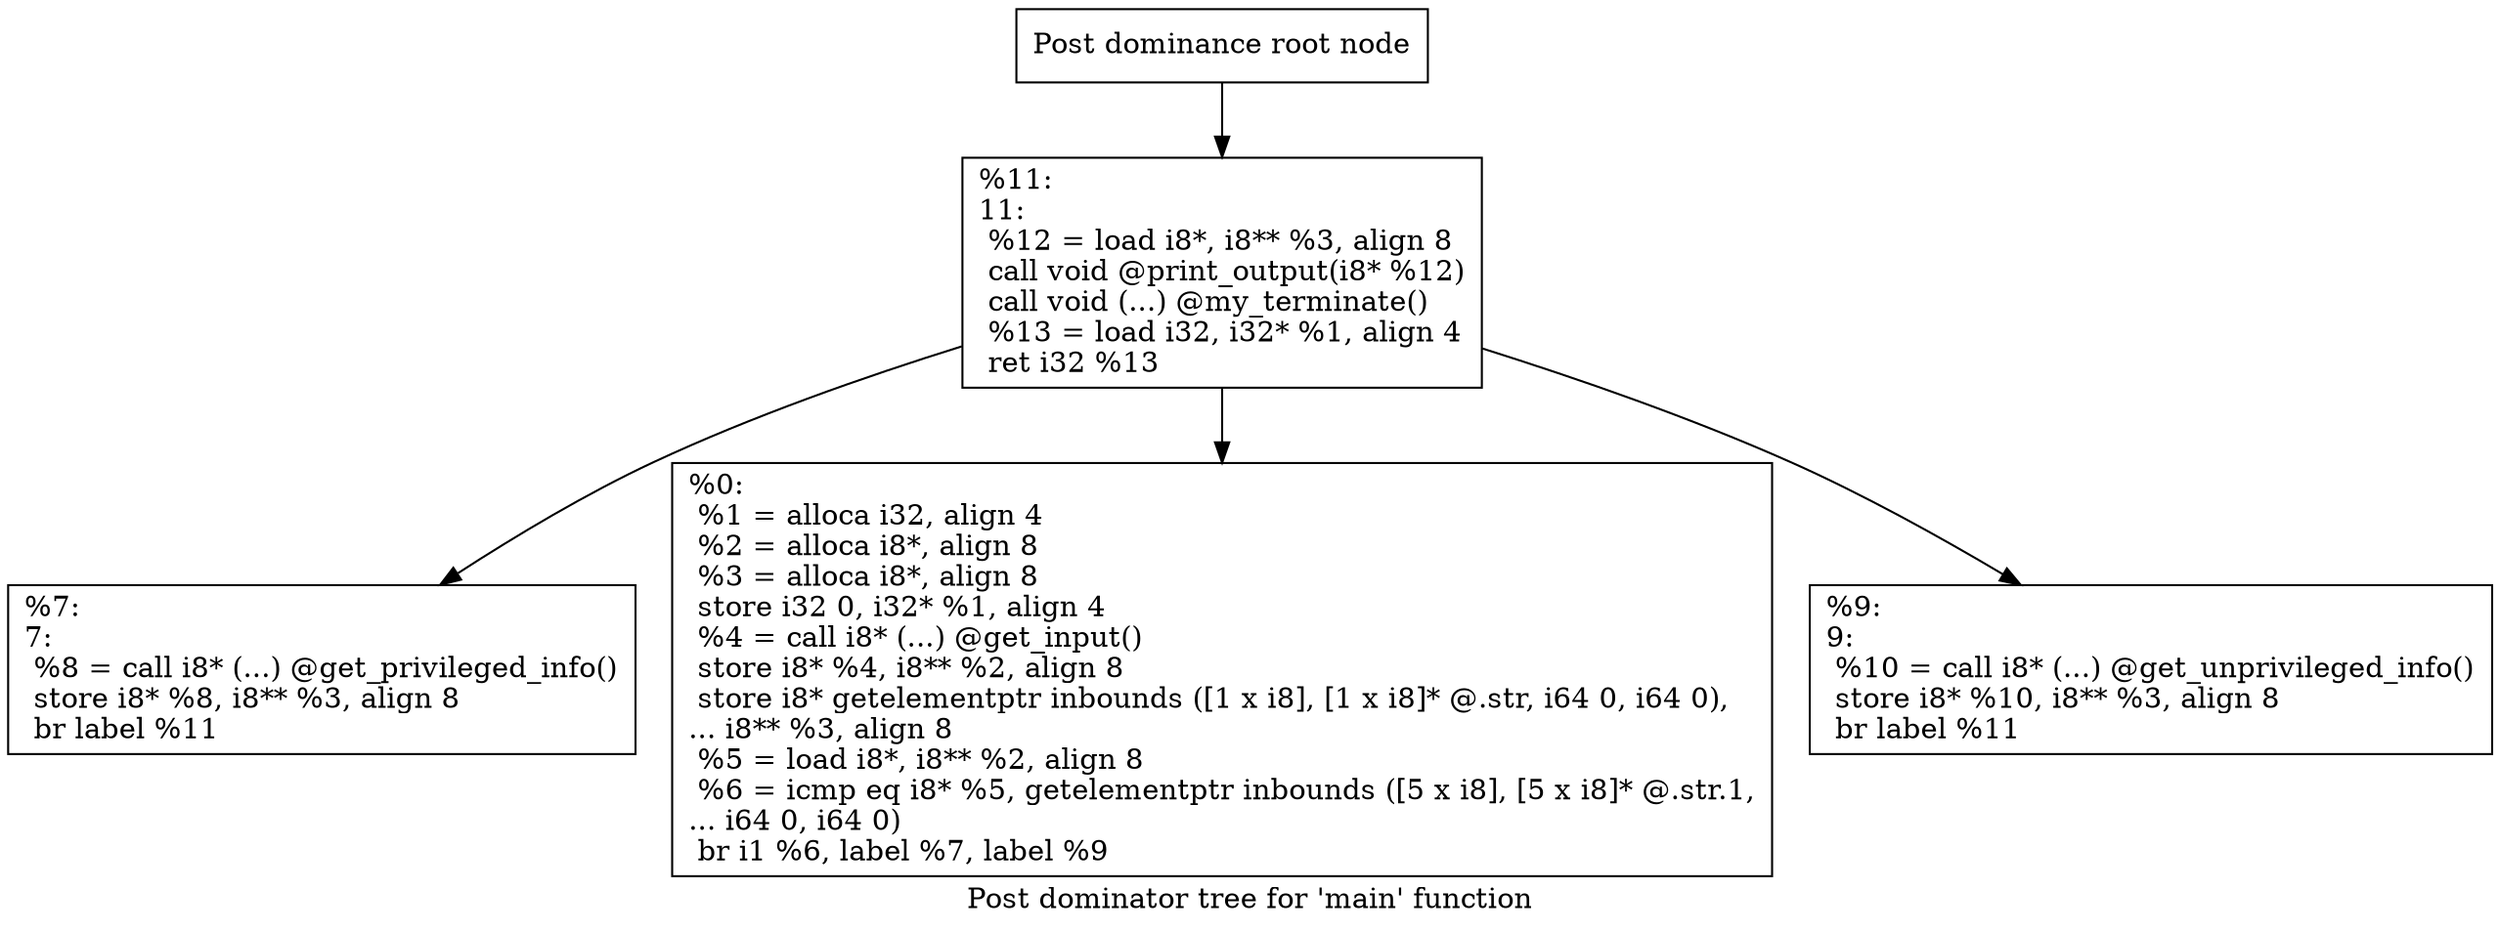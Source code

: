 digraph "Post dominator tree for 'main' function" {
	label="Post dominator tree for 'main' function";

	Node0x222a4d0 [shape=record,label="{Post dominance root node}"];
	Node0x222a4d0 -> Node0x222a920;
	Node0x222a920 [shape=record,label="{%11:\l11:                                               \l  %12 = load i8*, i8** %3, align 8\l  call void @print_output(i8* %12)\l  call void (...) @my_terminate()\l  %13 = load i32, i32* %1, align 4\l  ret i32 %13\l}"];
	Node0x222a920 -> Node0x222a960;
	Node0x222a920 -> Node0x222a9a0;
	Node0x222a920 -> Node0x222a9e0;
	Node0x222a960 [shape=record,label="{%7:\l7:                                                \l  %8 = call i8* (...) @get_privileged_info()\l  store i8* %8, i8** %3, align 8\l  br label %11\l}"];
	Node0x222a9a0 [shape=record,label="{%0:\l  %1 = alloca i32, align 4\l  %2 = alloca i8*, align 8\l  %3 = alloca i8*, align 8\l  store i32 0, i32* %1, align 4\l  %4 = call i8* (...) @get_input()\l  store i8* %4, i8** %2, align 8\l  store i8* getelementptr inbounds ([1 x i8], [1 x i8]* @.str, i64 0, i64 0),\l... i8** %3, align 8\l  %5 = load i8*, i8** %2, align 8\l  %6 = icmp eq i8* %5, getelementptr inbounds ([5 x i8], [5 x i8]* @.str.1,\l... i64 0, i64 0)\l  br i1 %6, label %7, label %9\l}"];
	Node0x222a9e0 [shape=record,label="{%9:\l9:                                                \l  %10 = call i8* (...) @get_unprivileged_info()\l  store i8* %10, i8** %3, align 8\l  br label %11\l}"];
}
